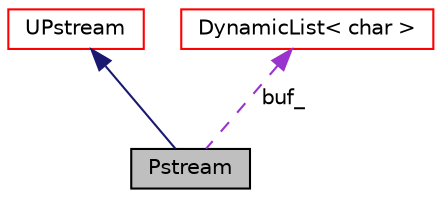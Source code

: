 digraph "Pstream"
{
  bgcolor="transparent";
  edge [fontname="Helvetica",fontsize="10",labelfontname="Helvetica",labelfontsize="10"];
  node [fontname="Helvetica",fontsize="10",shape=record];
  Node1 [label="Pstream",height=0.2,width=0.4,color="black", fillcolor="grey75", style="filled", fontcolor="black"];
  Node2 -> Node1 [dir="back",color="midnightblue",fontsize="10",style="solid",fontname="Helvetica"];
  Node2 [label="UPstream",height=0.2,width=0.4,color="red",URL="$a02862.html",tooltip="Inter-processor communications stream. "];
  Node3 -> Node1 [dir="back",color="darkorchid3",fontsize="10",style="dashed",label=" buf_" ,fontname="Helvetica"];
  Node3 [label="DynamicList\< char \>",height=0.2,width=0.4,color="red",URL="$a00613.html"];
}
